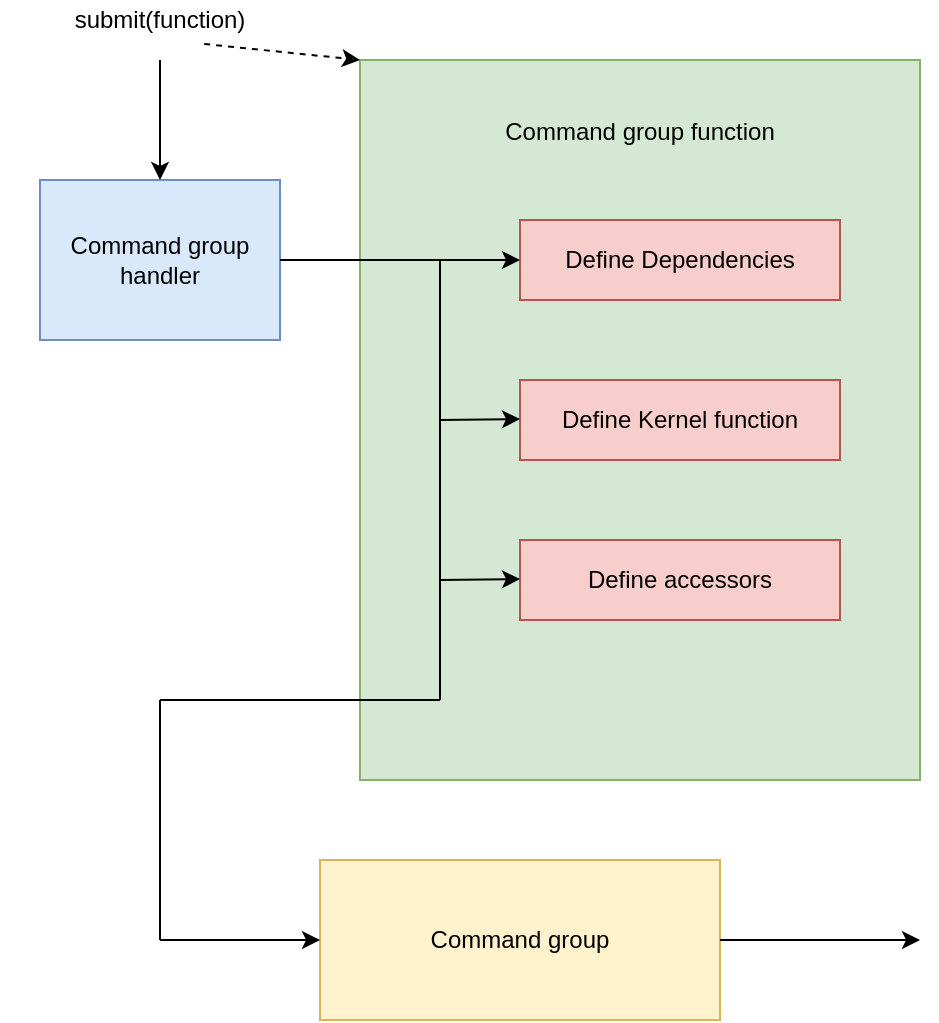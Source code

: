 <mxfile version="13.6.2" type="device"><diagram id="t3KnCuKoPFR6UIoQXWWL" name="Page-1"><mxGraphModel dx="1086" dy="806" grid="1" gridSize="10" guides="1" tooltips="1" connect="1" arrows="1" fold="1" page="1" pageScale="1" pageWidth="827" pageHeight="1169" math="0" shadow="0"><root><mxCell id="0"/><mxCell id="1" parent="0"/><mxCell id="O2F7jlkJ1xB8wyqYaKS5-2" value="Command group" style="rounded=0;whiteSpace=wrap;html=1;fillColor=#fff2cc;strokeColor=#d6b656;" parent="1" vertex="1"><mxGeometry x="180" y="480" width="200" height="80" as="geometry"/></mxCell><mxCell id="cc5Xr-7-b3VoCk-HlhLW-1" value="Command group function&lt;br&gt;&lt;br&gt;&lt;br&gt;&lt;br&gt;&lt;br&gt;&lt;br&gt;&lt;br&gt;&lt;br&gt;&lt;br&gt;&lt;br&gt;&lt;br&gt;&lt;br&gt;&lt;br&gt;&lt;br&gt;&lt;br&gt;&lt;br&gt;&lt;br&gt;&lt;br&gt;&lt;br&gt;&lt;br&gt;&lt;br&gt;" style="rounded=0;whiteSpace=wrap;html=1;fillColor=#d5e8d4;strokeColor=#82b366;" vertex="1" parent="1"><mxGeometry x="200" y="80" width="280" height="360" as="geometry"/></mxCell><mxCell id="cc5Xr-7-b3VoCk-HlhLW-2" value="Command group handler" style="rounded=0;whiteSpace=wrap;html=1;fillColor=#dae8fc;strokeColor=#6c8ebf;" vertex="1" parent="1"><mxGeometry x="40" y="140" width="120" height="80" as="geometry"/></mxCell><mxCell id="cc5Xr-7-b3VoCk-HlhLW-3" value="Define Dependencies" style="rounded=0;whiteSpace=wrap;html=1;fillColor=#f8cecc;strokeColor=#b85450;" vertex="1" parent="1"><mxGeometry x="280" y="160" width="160" height="40" as="geometry"/></mxCell><mxCell id="cc5Xr-7-b3VoCk-HlhLW-4" value="Define Kernel function" style="rounded=0;whiteSpace=wrap;html=1;fillColor=#f8cecc;strokeColor=#b85450;" vertex="1" parent="1"><mxGeometry x="280" y="240" width="160" height="40" as="geometry"/></mxCell><mxCell id="cc5Xr-7-b3VoCk-HlhLW-5" value="Define accessors" style="rounded=0;whiteSpace=wrap;html=1;fillColor=#f8cecc;strokeColor=#b85450;" vertex="1" parent="1"><mxGeometry x="280" y="320" width="160" height="40" as="geometry"/></mxCell><mxCell id="cc5Xr-7-b3VoCk-HlhLW-6" value="" style="endArrow=classic;html=1;exitX=1;exitY=0.5;exitDx=0;exitDy=0;entryX=0;entryY=0.5;entryDx=0;entryDy=0;" edge="1" parent="1" source="cc5Xr-7-b3VoCk-HlhLW-2" target="cc5Xr-7-b3VoCk-HlhLW-3"><mxGeometry width="50" height="50" relative="1" as="geometry"><mxPoint x="390" y="380" as="sourcePoint"/><mxPoint x="440" y="330" as="targetPoint"/></mxGeometry></mxCell><mxCell id="cc5Xr-7-b3VoCk-HlhLW-7" value="" style="endArrow=classic;html=1;entryX=0;entryY=0.5;entryDx=0;entryDy=0;" edge="1" parent="1"><mxGeometry width="50" height="50" relative="1" as="geometry"><mxPoint x="240" y="260" as="sourcePoint"/><mxPoint x="280" y="259.5" as="targetPoint"/></mxGeometry></mxCell><mxCell id="cc5Xr-7-b3VoCk-HlhLW-9" value="" style="endArrow=classic;html=1;entryX=0;entryY=0.5;entryDx=0;entryDy=0;" edge="1" parent="1"><mxGeometry width="50" height="50" relative="1" as="geometry"><mxPoint x="240" y="340" as="sourcePoint"/><mxPoint x="280" y="339.5" as="targetPoint"/></mxGeometry></mxCell><mxCell id="cc5Xr-7-b3VoCk-HlhLW-8" value="" style="endArrow=none;html=1;" edge="1" parent="1"><mxGeometry width="50" height="50" relative="1" as="geometry"><mxPoint x="240" y="400" as="sourcePoint"/><mxPoint x="240" y="180" as="targetPoint"/></mxGeometry></mxCell><mxCell id="cc5Xr-7-b3VoCk-HlhLW-10" value="" style="endArrow=classic;html=1;entryX=0;entryY=0.5;entryDx=0;entryDy=0;" edge="1" parent="1" target="O2F7jlkJ1xB8wyqYaKS5-2"><mxGeometry width="50" height="50" relative="1" as="geometry"><mxPoint x="100" y="520" as="sourcePoint"/><mxPoint x="180" y="610" as="targetPoint"/></mxGeometry></mxCell><mxCell id="cc5Xr-7-b3VoCk-HlhLW-11" value="" style="endArrow=classic;html=1;entryX=0.5;entryY=0;entryDx=0;entryDy=0;" edge="1" parent="1" target="cc5Xr-7-b3VoCk-HlhLW-2"><mxGeometry width="50" height="50" relative="1" as="geometry"><mxPoint x="100" y="80" as="sourcePoint"/><mxPoint x="160" y="80" as="targetPoint"/></mxGeometry></mxCell><mxCell id="cc5Xr-7-b3VoCk-HlhLW-12" value="submit(function)" style="text;html=1;strokeColor=none;fillColor=none;align=center;verticalAlign=middle;whiteSpace=wrap;rounded=0;" vertex="1" parent="1"><mxGeometry x="20" y="50" width="160" height="20" as="geometry"/></mxCell><mxCell id="cc5Xr-7-b3VoCk-HlhLW-13" value="" style="endArrow=classic;html=1;dashed=1;entryX=0;entryY=0;entryDx=0;entryDy=0;exitX=0.638;exitY=1.1;exitDx=0;exitDy=0;exitPerimeter=0;" edge="1" parent="1" source="cc5Xr-7-b3VoCk-HlhLW-12" target="cc5Xr-7-b3VoCk-HlhLW-1"><mxGeometry width="50" height="50" relative="1" as="geometry"><mxPoint x="140" y="100" as="sourcePoint"/><mxPoint x="650" y="40" as="targetPoint"/></mxGeometry></mxCell><mxCell id="cc5Xr-7-b3VoCk-HlhLW-14" value="" style="endArrow=none;html=1;" edge="1" parent="1"><mxGeometry width="50" height="50" relative="1" as="geometry"><mxPoint x="100" y="400" as="sourcePoint"/><mxPoint x="240" y="400" as="targetPoint"/></mxGeometry></mxCell><mxCell id="cc5Xr-7-b3VoCk-HlhLW-15" value="" style="endArrow=none;html=1;" edge="1" parent="1"><mxGeometry width="50" height="50" relative="1" as="geometry"><mxPoint x="100" y="520" as="sourcePoint"/><mxPoint x="100" y="400" as="targetPoint"/></mxGeometry></mxCell><mxCell id="cc5Xr-7-b3VoCk-HlhLW-16" value="" style="endArrow=classic;html=1;exitX=1;exitY=0.5;exitDx=0;exitDy=0;" edge="1" parent="1" source="O2F7jlkJ1xB8wyqYaKS5-2"><mxGeometry width="50" height="50" relative="1" as="geometry"><mxPoint x="440" y="519.5" as="sourcePoint"/><mxPoint x="480" y="520" as="targetPoint"/></mxGeometry></mxCell></root></mxGraphModel></diagram></mxfile>